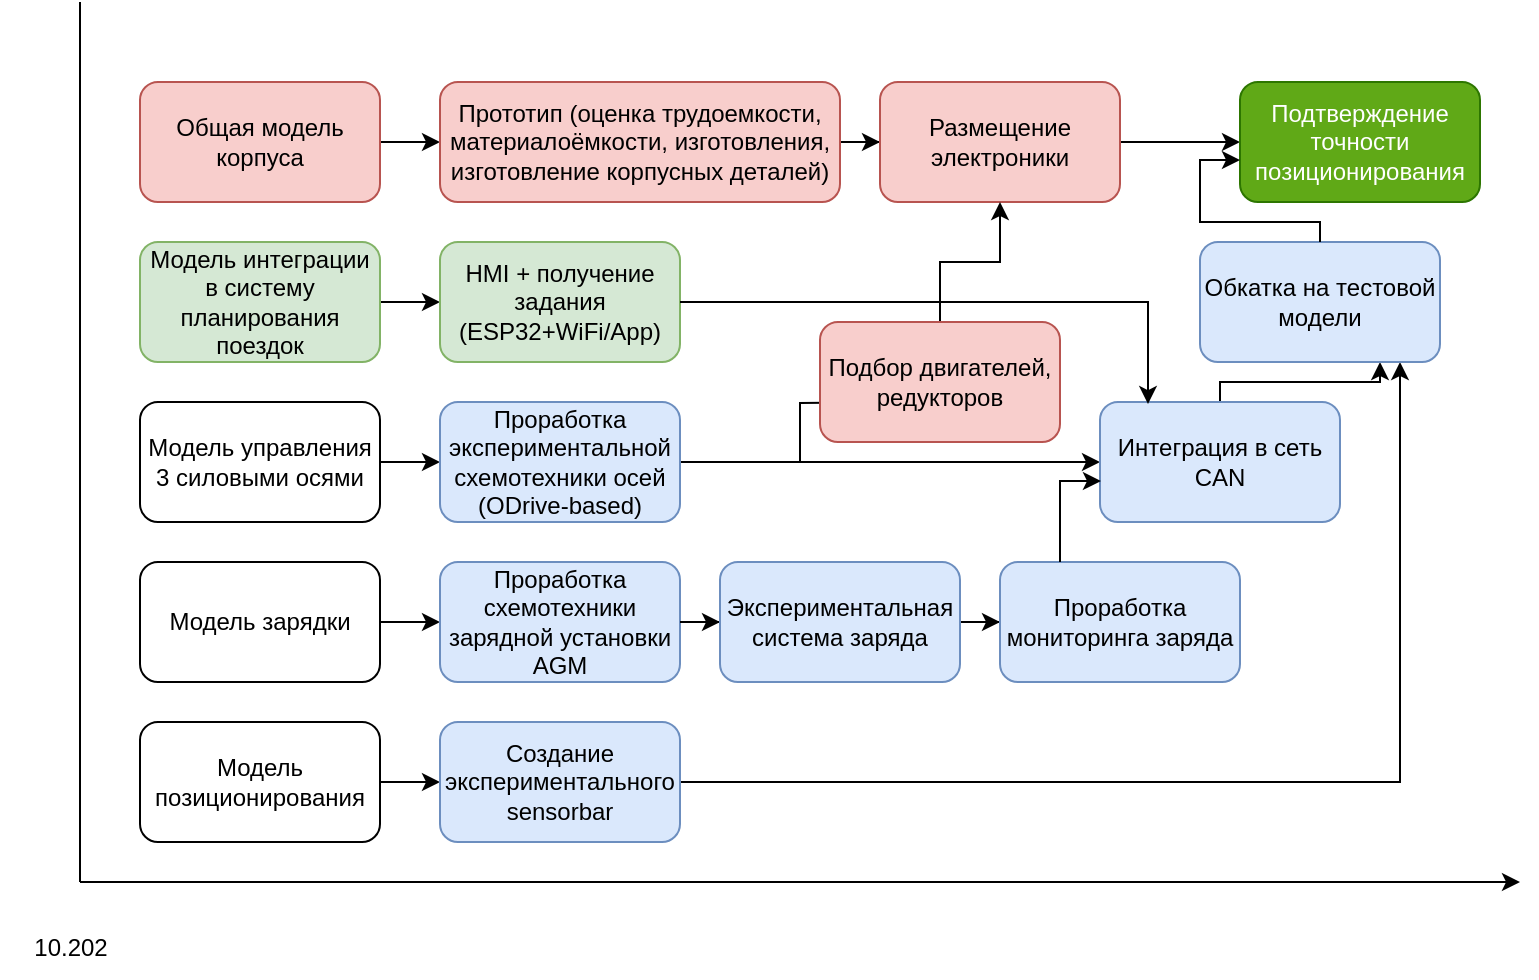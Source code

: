 <mxfile version="24.8.4" pages="2">
  <diagram name="Common model" id="DQiwPlul8rODaZ9idR1y">
    <mxGraphModel dx="658" dy="429" grid="1" gridSize="10" guides="1" tooltips="1" connect="1" arrows="1" fold="1" page="1" pageScale="1" pageWidth="827" pageHeight="1169" math="0" shadow="0">
      <root>
        <mxCell id="0" />
        <mxCell id="1" parent="0" />
        <mxCell id="ChNeA1hL08W3Tv45A1AK-1" value="" style="endArrow=classic;html=1;rounded=0;" edge="1" parent="1">
          <mxGeometry width="50" height="50" relative="1" as="geometry">
            <mxPoint x="80" y="520" as="sourcePoint" />
            <mxPoint x="800" y="520" as="targetPoint" />
          </mxGeometry>
        </mxCell>
        <mxCell id="ChNeA1hL08W3Tv45A1AK-17" value="" style="edgeStyle=orthogonalEdgeStyle;rounded=0;orthogonalLoop=1;jettySize=auto;html=1;" edge="1" parent="1" source="ChNeA1hL08W3Tv45A1AK-3" target="ChNeA1hL08W3Tv45A1AK-7">
          <mxGeometry relative="1" as="geometry" />
        </mxCell>
        <mxCell id="ChNeA1hL08W3Tv45A1AK-3" value="Общая модель корпуса" style="rounded=1;whiteSpace=wrap;html=1;fillColor=#f8cecc;strokeColor=#b85450;" vertex="1" parent="1">
          <mxGeometry x="110" y="120" width="120" height="60" as="geometry" />
        </mxCell>
        <mxCell id="ChNeA1hL08W3Tv45A1AK-15" value="" style="edgeStyle=orthogonalEdgeStyle;rounded=0;orthogonalLoop=1;jettySize=auto;html=1;" edge="1" parent="1" source="ChNeA1hL08W3Tv45A1AK-4" target="ChNeA1hL08W3Tv45A1AK-8">
          <mxGeometry relative="1" as="geometry" />
        </mxCell>
        <mxCell id="ChNeA1hL08W3Tv45A1AK-4" value="Модель управления 3 силовыми осями" style="rounded=1;whiteSpace=wrap;html=1;" vertex="1" parent="1">
          <mxGeometry x="110" y="280" width="120" height="60" as="geometry" />
        </mxCell>
        <mxCell id="ChNeA1hL08W3Tv45A1AK-18" value="" style="edgeStyle=orthogonalEdgeStyle;rounded=0;orthogonalLoop=1;jettySize=auto;html=1;" edge="1" parent="1" source="ChNeA1hL08W3Tv45A1AK-5" target="ChNeA1hL08W3Tv45A1AK-16">
          <mxGeometry relative="1" as="geometry" />
        </mxCell>
        <mxCell id="ChNeA1hL08W3Tv45A1AK-5" value="Модель позиционирования" style="rounded=1;whiteSpace=wrap;html=1;" vertex="1" parent="1">
          <mxGeometry x="110" y="440" width="120" height="60" as="geometry" />
        </mxCell>
        <mxCell id="ChNeA1hL08W3Tv45A1AK-13" value="" style="edgeStyle=orthogonalEdgeStyle;rounded=0;orthogonalLoop=1;jettySize=auto;html=1;" edge="1" parent="1" source="ChNeA1hL08W3Tv45A1AK-6" target="ChNeA1hL08W3Tv45A1AK-11">
          <mxGeometry relative="1" as="geometry" />
        </mxCell>
        <mxCell id="ChNeA1hL08W3Tv45A1AK-6" value="Модель зарядки" style="rounded=1;whiteSpace=wrap;html=1;" vertex="1" parent="1">
          <mxGeometry x="110" y="360" width="120" height="60" as="geometry" />
        </mxCell>
        <mxCell id="ChNeA1hL08W3Tv45A1AK-32" value="" style="edgeStyle=orthogonalEdgeStyle;rounded=0;orthogonalLoop=1;jettySize=auto;html=1;" edge="1" parent="1" source="ChNeA1hL08W3Tv45A1AK-7" target="ChNeA1hL08W3Tv45A1AK-31">
          <mxGeometry relative="1" as="geometry" />
        </mxCell>
        <mxCell id="ChNeA1hL08W3Tv45A1AK-7" value="Прототип (оценка трудоемкости, материалоёмкости, изготовления, изготовление корпусных деталей)" style="rounded=1;whiteSpace=wrap;html=1;fillColor=#f8cecc;strokeColor=#b85450;" vertex="1" parent="1">
          <mxGeometry x="260" y="120" width="200" height="60" as="geometry" />
        </mxCell>
        <mxCell id="ChNeA1hL08W3Tv45A1AK-20" value="" style="edgeStyle=orthogonalEdgeStyle;rounded=0;orthogonalLoop=1;jettySize=auto;html=1;" edge="1" parent="1" source="ChNeA1hL08W3Tv45A1AK-8" target="ChNeA1hL08W3Tv45A1AK-19">
          <mxGeometry relative="1" as="geometry" />
        </mxCell>
        <mxCell id="ChNeA1hL08W3Tv45A1AK-36" style="edgeStyle=orthogonalEdgeStyle;rounded=0;orthogonalLoop=1;jettySize=auto;html=1;" edge="1" parent="1" source="ChNeA1hL08W3Tv45A1AK-8">
          <mxGeometry relative="1" as="geometry">
            <mxPoint x="500" y="280" as="targetPoint" />
          </mxGeometry>
        </mxCell>
        <mxCell id="ChNeA1hL08W3Tv45A1AK-8" value="Проработка экспериментальной&lt;div&gt;схемотехники осей (ODrive-based)&lt;/div&gt;" style="rounded=1;whiteSpace=wrap;html=1;fillColor=#dae8fc;strokeColor=#6c8ebf;" vertex="1" parent="1">
          <mxGeometry x="260" y="280" width="120" height="60" as="geometry" />
        </mxCell>
        <mxCell id="ChNeA1hL08W3Tv45A1AK-10" value="10.202" style="text;html=1;align=center;verticalAlign=middle;resizable=0;points=[];autosize=1;strokeColor=none;fillColor=none;" vertex="1" parent="1">
          <mxGeometry x="40" y="538" width="70" height="30" as="geometry" />
        </mxCell>
        <mxCell id="ChNeA1hL08W3Tv45A1AK-14" value="" style="edgeStyle=orthogonalEdgeStyle;rounded=0;orthogonalLoop=1;jettySize=auto;html=1;" edge="1" parent="1" source="ChNeA1hL08W3Tv45A1AK-42" target="ChNeA1hL08W3Tv45A1AK-12">
          <mxGeometry relative="1" as="geometry" />
        </mxCell>
        <mxCell id="ChNeA1hL08W3Tv45A1AK-11" value="Проработка схемотехники зарядной установки AGM" style="rounded=1;whiteSpace=wrap;html=1;fillColor=#dae8fc;strokeColor=#6c8ebf;" vertex="1" parent="1">
          <mxGeometry x="260" y="360" width="120" height="60" as="geometry" />
        </mxCell>
        <mxCell id="ChNeA1hL08W3Tv45A1AK-12" value="Проработка мониторинга заряда" style="rounded=1;whiteSpace=wrap;html=1;fillColor=#dae8fc;strokeColor=#6c8ebf;" vertex="1" parent="1">
          <mxGeometry x="540" y="360" width="120" height="60" as="geometry" />
        </mxCell>
        <mxCell id="T3flJFtCANlq7AjZzkL6-3" value="" style="edgeStyle=orthogonalEdgeStyle;rounded=0;orthogonalLoop=1;jettySize=auto;html=1;" edge="1" parent="1" source="ChNeA1hL08W3Tv45A1AK-16" target="T3flJFtCANlq7AjZzkL6-1">
          <mxGeometry relative="1" as="geometry">
            <Array as="points">
              <mxPoint x="740" y="470" />
            </Array>
          </mxGeometry>
        </mxCell>
        <mxCell id="ChNeA1hL08W3Tv45A1AK-16" value="Создание экспериментального sensorbar" style="rounded=1;whiteSpace=wrap;html=1;fillColor=#dae8fc;strokeColor=#6c8ebf;" vertex="1" parent="1">
          <mxGeometry x="260" y="440" width="120" height="60" as="geometry" />
        </mxCell>
        <mxCell id="T3flJFtCANlq7AjZzkL6-13" style="edgeStyle=orthogonalEdgeStyle;rounded=0;orthogonalLoop=1;jettySize=auto;html=1;entryX=0.75;entryY=1;entryDx=0;entryDy=0;" edge="1" parent="1" source="ChNeA1hL08W3Tv45A1AK-19" target="T3flJFtCANlq7AjZzkL6-1">
          <mxGeometry relative="1" as="geometry">
            <Array as="points">
              <mxPoint x="650" y="270" />
              <mxPoint x="730" y="270" />
            </Array>
          </mxGeometry>
        </mxCell>
        <mxCell id="ChNeA1hL08W3Tv45A1AK-19" value="Интеграция в сеть CAN" style="rounded=1;whiteSpace=wrap;html=1;fillColor=#dae8fc;strokeColor=#6c8ebf;" vertex="1" parent="1">
          <mxGeometry x="590" y="280" width="120" height="60" as="geometry" />
        </mxCell>
        <mxCell id="ChNeA1hL08W3Tv45A1AK-28" style="edgeStyle=orthogonalEdgeStyle;rounded=0;orthogonalLoop=1;jettySize=auto;html=1;" edge="1" parent="1" source="ChNeA1hL08W3Tv45A1AK-24" target="ChNeA1hL08W3Tv45A1AK-25">
          <mxGeometry relative="1" as="geometry" />
        </mxCell>
        <mxCell id="ChNeA1hL08W3Tv45A1AK-24" value="Модель интеграции в систему планирования поездок" style="rounded=1;whiteSpace=wrap;html=1;fillColor=#d5e8d4;strokeColor=#82b366;" vertex="1" parent="1">
          <mxGeometry x="110" y="200" width="120" height="60" as="geometry" />
        </mxCell>
        <mxCell id="ChNeA1hL08W3Tv45A1AK-25" value="HMI + получение задания&lt;div&gt;(ESP32+WiFi/App)&lt;/div&gt;" style="rounded=1;whiteSpace=wrap;html=1;fillColor=#d5e8d4;strokeColor=#82b366;" vertex="1" parent="1">
          <mxGeometry x="260" y="200" width="120" height="60" as="geometry" />
        </mxCell>
        <mxCell id="ChNeA1hL08W3Tv45A1AK-29" style="edgeStyle=orthogonalEdgeStyle;rounded=0;orthogonalLoop=1;jettySize=auto;html=1;entryX=0.2;entryY=0.017;entryDx=0;entryDy=0;entryPerimeter=0;" edge="1" parent="1" source="ChNeA1hL08W3Tv45A1AK-25" target="ChNeA1hL08W3Tv45A1AK-19">
          <mxGeometry relative="1" as="geometry" />
        </mxCell>
        <mxCell id="ChNeA1hL08W3Tv45A1AK-40" value="" style="edgeStyle=orthogonalEdgeStyle;rounded=0;orthogonalLoop=1;jettySize=auto;html=1;" edge="1" parent="1" source="ChNeA1hL08W3Tv45A1AK-31" target="ChNeA1hL08W3Tv45A1AK-39">
          <mxGeometry relative="1" as="geometry" />
        </mxCell>
        <mxCell id="ChNeA1hL08W3Tv45A1AK-31" value="Размещение электроники" style="rounded=1;whiteSpace=wrap;html=1;fillColor=#f8cecc;strokeColor=#b85450;" vertex="1" parent="1">
          <mxGeometry x="480" y="120" width="120" height="60" as="geometry" />
        </mxCell>
        <mxCell id="ChNeA1hL08W3Tv45A1AK-34" value="" style="endArrow=none;html=1;rounded=0;" edge="1" parent="1">
          <mxGeometry width="50" height="50" relative="1" as="geometry">
            <mxPoint x="80" y="520" as="sourcePoint" />
            <mxPoint x="80" y="80" as="targetPoint" />
          </mxGeometry>
        </mxCell>
        <mxCell id="ChNeA1hL08W3Tv45A1AK-38" style="edgeStyle=orthogonalEdgeStyle;rounded=0;orthogonalLoop=1;jettySize=auto;html=1;entryX=0.5;entryY=1;entryDx=0;entryDy=0;" edge="1" parent="1" source="ChNeA1hL08W3Tv45A1AK-37" target="ChNeA1hL08W3Tv45A1AK-31">
          <mxGeometry relative="1" as="geometry" />
        </mxCell>
        <mxCell id="ChNeA1hL08W3Tv45A1AK-37" value="Подбор двигателей, редукторов" style="rounded=1;whiteSpace=wrap;html=1;fillColor=#f8cecc;strokeColor=#b85450;" vertex="1" parent="1">
          <mxGeometry x="450" y="240" width="120" height="60" as="geometry" />
        </mxCell>
        <mxCell id="ChNeA1hL08W3Tv45A1AK-39" value="Подтверждение точности позиционирования" style="rounded=1;whiteSpace=wrap;html=1;fillColor=#60a917;strokeColor=#2D7600;fontColor=#ffffff;" vertex="1" parent="1">
          <mxGeometry x="660" y="120" width="120" height="60" as="geometry" />
        </mxCell>
        <mxCell id="ChNeA1hL08W3Tv45A1AK-43" value="" style="edgeStyle=orthogonalEdgeStyle;rounded=0;orthogonalLoop=1;jettySize=auto;html=1;" edge="1" parent="1" source="ChNeA1hL08W3Tv45A1AK-11" target="ChNeA1hL08W3Tv45A1AK-42">
          <mxGeometry relative="1" as="geometry">
            <mxPoint x="390" y="390" as="sourcePoint" />
            <mxPoint x="530" y="390" as="targetPoint" />
          </mxGeometry>
        </mxCell>
        <mxCell id="ChNeA1hL08W3Tv45A1AK-42" value="Экспериментальная система заряда" style="rounded=1;whiteSpace=wrap;html=1;fillColor=#dae8fc;strokeColor=#6c8ebf;" vertex="1" parent="1">
          <mxGeometry x="400" y="360" width="120" height="60" as="geometry" />
        </mxCell>
        <mxCell id="T3flJFtCANlq7AjZzkL6-1" value="Обкатка на тестовой модели" style="rounded=1;whiteSpace=wrap;html=1;fillColor=#dae8fc;strokeColor=#6c8ebf;" vertex="1" parent="1">
          <mxGeometry x="640" y="200" width="120" height="60" as="geometry" />
        </mxCell>
        <mxCell id="T3flJFtCANlq7AjZzkL6-10" style="edgeStyle=orthogonalEdgeStyle;rounded=0;orthogonalLoop=1;jettySize=auto;html=1;entryX=0;entryY=0.65;entryDx=0;entryDy=0;entryPerimeter=0;" edge="1" parent="1" source="T3flJFtCANlq7AjZzkL6-1" target="ChNeA1hL08W3Tv45A1AK-39">
          <mxGeometry relative="1" as="geometry">
            <Array as="points">
              <mxPoint x="700" y="190" />
              <mxPoint x="640" y="190" />
              <mxPoint x="640" y="159" />
            </Array>
          </mxGeometry>
        </mxCell>
        <mxCell id="T3flJFtCANlq7AjZzkL6-14" style="edgeStyle=orthogonalEdgeStyle;rounded=0;orthogonalLoop=1;jettySize=auto;html=1;entryX=0.004;entryY=0.659;entryDx=0;entryDy=0;entryPerimeter=0;" edge="1" parent="1" source="ChNeA1hL08W3Tv45A1AK-12" target="ChNeA1hL08W3Tv45A1AK-19">
          <mxGeometry relative="1" as="geometry">
            <Array as="points">
              <mxPoint x="570" y="320" />
            </Array>
          </mxGeometry>
        </mxCell>
      </root>
    </mxGraphModel>
  </diagram>
  <diagram id="gvKyE9CmvKzYFkRHO_VB" name="Positioning MVP">
    <mxGraphModel dx="1122" dy="732" grid="1" gridSize="10" guides="1" tooltips="1" connect="1" arrows="1" fold="1" page="1" pageScale="1" pageWidth="827" pageHeight="1169" math="0" shadow="0">
      <root>
        <mxCell id="0" />
        <mxCell id="1" parent="0" />
        <mxCell id="hCOl66x6lOP0CouyzmRs-1" value="" style="rounded=0;whiteSpace=wrap;html=1;" vertex="1" parent="1">
          <mxGeometry x="10" y="250" width="790" height="80" as="geometry" />
        </mxCell>
        <mxCell id="hCOl66x6lOP0CouyzmRs-2" value="STM32" style="rounded=0;whiteSpace=wrap;html=1;" vertex="1" parent="1">
          <mxGeometry x="20" y="260" width="120" height="60" as="geometry" />
        </mxCell>
        <mxCell id="hCOl66x6lOP0CouyzmRs-3" value="" style="rounded=0;whiteSpace=wrap;html=1;" vertex="1" parent="1">
          <mxGeometry x="170" y="250" width="40" height="20" as="geometry" />
        </mxCell>
        <mxCell id="hCOl66x6lOP0CouyzmRs-4" value="" style="rounded=0;whiteSpace=wrap;html=1;" vertex="1" parent="1">
          <mxGeometry x="270" y="310" width="40" height="20" as="geometry" />
        </mxCell>
        <mxCell id="hCOl66x6lOP0CouyzmRs-5" value="" style="rounded=0;whiteSpace=wrap;html=1;" vertex="1" parent="1">
          <mxGeometry x="360" y="250" width="40" height="20" as="geometry" />
        </mxCell>
        <mxCell id="hCOl66x6lOP0CouyzmRs-6" value="" style="rounded=0;whiteSpace=wrap;html=1;" vertex="1" parent="1">
          <mxGeometry x="490" y="310" width="40" height="20" as="geometry" />
        </mxCell>
        <mxCell id="hCOl66x6lOP0CouyzmRs-7" value="" style="rounded=0;whiteSpace=wrap;html=1;" vertex="1" parent="1">
          <mxGeometry x="600" y="250" width="40" height="20" as="geometry" />
        </mxCell>
        <mxCell id="hCOl66x6lOP0CouyzmRs-8" value="" style="rounded=0;whiteSpace=wrap;html=1;" vertex="1" parent="1">
          <mxGeometry x="720" y="310" width="40" height="20" as="geometry" />
        </mxCell>
        <mxCell id="hCOl66x6lOP0CouyzmRs-9" value="" style="rounded=0;whiteSpace=wrap;html=1;" vertex="1" parent="1">
          <mxGeometry x="770" y="265" width="30" height="50" as="geometry" />
        </mxCell>
        <mxCell id="hCOl66x6lOP0CouyzmRs-10" value="" style="endArrow=none;html=1;rounded=0;exitX=1;exitY=0.5;exitDx=0;exitDy=0;entryX=0;entryY=0.5;entryDx=0;entryDy=0;shape=link;" edge="1" parent="1" source="hCOl66x6lOP0CouyzmRs-2" target="hCOl66x6lOP0CouyzmRs-9">
          <mxGeometry width="50" height="50" relative="1" as="geometry">
            <mxPoint x="390" y="350" as="sourcePoint" />
            <mxPoint x="440" y="300" as="targetPoint" />
            <Array as="points">
              <mxPoint x="270" y="290" />
            </Array>
          </mxGeometry>
        </mxCell>
        <mxCell id="hCOl66x6lOP0CouyzmRs-11" value="" style="rounded=0;whiteSpace=wrap;html=1;" vertex="1" parent="1">
          <mxGeometry x="10" y="400" width="790" height="80" as="geometry" />
        </mxCell>
        <mxCell id="hCOl66x6lOP0CouyzmRs-13" value="" style="rounded=0;whiteSpace=wrap;html=1;" vertex="1" parent="1">
          <mxGeometry x="170" y="400" width="40" height="20" as="geometry" />
        </mxCell>
        <mxCell id="hCOl66x6lOP0CouyzmRs-14" value="" style="rounded=0;whiteSpace=wrap;html=1;" vertex="1" parent="1">
          <mxGeometry x="270" y="460" width="40" height="20" as="geometry" />
        </mxCell>
        <mxCell id="hCOl66x6lOP0CouyzmRs-15" value="" style="rounded=0;whiteSpace=wrap;html=1;" vertex="1" parent="1">
          <mxGeometry x="360" y="400" width="40" height="20" as="geometry" />
        </mxCell>
        <mxCell id="hCOl66x6lOP0CouyzmRs-16" value="" style="rounded=0;whiteSpace=wrap;html=1;" vertex="1" parent="1">
          <mxGeometry x="490" y="460" width="40" height="20" as="geometry" />
        </mxCell>
        <mxCell id="hCOl66x6lOP0CouyzmRs-17" value="" style="rounded=0;whiteSpace=wrap;html=1;" vertex="1" parent="1">
          <mxGeometry x="600" y="400" width="40" height="20" as="geometry" />
        </mxCell>
        <mxCell id="hCOl66x6lOP0CouyzmRs-18" value="" style="rounded=0;whiteSpace=wrap;html=1;" vertex="1" parent="1">
          <mxGeometry x="720" y="460" width="40" height="20" as="geometry" />
        </mxCell>
        <mxCell id="hCOl66x6lOP0CouyzmRs-19" value="" style="rounded=0;whiteSpace=wrap;html=1;" vertex="1" parent="1">
          <mxGeometry x="770" y="415" width="30" height="50" as="geometry" />
        </mxCell>
        <mxCell id="hCOl66x6lOP0CouyzmRs-20" value="" style="endArrow=none;html=1;rounded=0;exitX=1;exitY=0.5;exitDx=0;exitDy=0;entryX=0;entryY=0.5;entryDx=0;entryDy=0;shape=link;" edge="1" parent="1" source="hCOl66x6lOP0CouyzmRs-21" target="hCOl66x6lOP0CouyzmRs-19">
          <mxGeometry width="50" height="50" relative="1" as="geometry">
            <mxPoint x="140" y="440" as="sourcePoint" />
            <mxPoint x="440" y="450" as="targetPoint" />
          </mxGeometry>
        </mxCell>
        <mxCell id="hCOl66x6lOP0CouyzmRs-21" value="" style="rounded=0;whiteSpace=wrap;html=1;" vertex="1" parent="1">
          <mxGeometry x="10" y="415" width="30" height="50" as="geometry" />
        </mxCell>
        <mxCell id="hCOl66x6lOP0CouyzmRs-25" value="Magnet" style="ellipse;whiteSpace=wrap;html=1;aspect=fixed;" vertex="1" parent="1">
          <mxGeometry x="240" y="190" width="40" height="40" as="geometry" />
        </mxCell>
        <mxCell id="hCOl66x6lOP0CouyzmRs-26" value="" style="curved=1;endArrow=classic;html=1;rounded=0;fillColor=#d80073;strokeColor=#A50040;" edge="1" parent="1">
          <mxGeometry width="50" height="50" relative="1" as="geometry">
            <mxPoint x="340" y="220" as="sourcePoint" />
            <mxPoint x="180" y="220" as="targetPoint" />
            <Array as="points">
              <mxPoint x="280" y="280" />
              <mxPoint x="180" y="230" />
            </Array>
          </mxGeometry>
        </mxCell>
        <mxCell id="hCOl66x6lOP0CouyzmRs-27" value="" style="curved=1;endArrow=classic;html=1;rounded=0;fillColor=#a20025;strokeColor=#6F0000;" edge="1" parent="1">
          <mxGeometry width="50" height="50" relative="1" as="geometry">
            <mxPoint x="380" y="250" as="sourcePoint" />
            <mxPoint x="160" y="240" as="targetPoint" />
            <Array as="points">
              <mxPoint x="280" y="310" />
              <mxPoint x="160" y="250" />
            </Array>
          </mxGeometry>
        </mxCell>
        <mxCell id="hCOl66x6lOP0CouyzmRs-28" value="" style="curved=1;endArrow=classic;html=1;rounded=0;fillColor=#a0522d;strokeColor=#6D1F00;" edge="1" parent="1">
          <mxGeometry width="50" height="50" relative="1" as="geometry">
            <mxPoint x="460" y="240" as="sourcePoint" />
            <mxPoint x="120" y="245" as="targetPoint" />
            <Array as="points">
              <mxPoint x="290" y="370" />
              <mxPoint x="120" y="255" />
            </Array>
          </mxGeometry>
        </mxCell>
        <mxCell id="hCOl66x6lOP0CouyzmRs-29" value="I2C" style="text;html=1;align=center;verticalAlign=middle;resizable=0;points=[];autosize=1;strokeColor=none;fillColor=none;" vertex="1" parent="1">
          <mxGeometry x="520" y="260" width="40" height="30" as="geometry" />
        </mxCell>
        <mxCell id="hCOl66x6lOP0CouyzmRs-30" value="I2C" style="text;html=1;align=center;verticalAlign=middle;resizable=0;points=[];autosize=1;strokeColor=none;fillColor=none;" vertex="1" parent="1">
          <mxGeometry x="530" y="410" width="40" height="30" as="geometry" />
        </mxCell>
        <mxCell id="hCOl66x6lOP0CouyzmRs-32" value="" style="endArrow=classic;startArrow=classic;html=1;rounded=0;exitX=0;exitY=0.5;exitDx=0;exitDy=0;entryX=1;entryY=0.5;entryDx=0;entryDy=0;" edge="1" parent="1" source="hCOl66x6lOP0CouyzmRs-21" target="hCOl66x6lOP0CouyzmRs-9">
          <mxGeometry width="50" height="50" relative="1" as="geometry">
            <mxPoint x="300" y="330" as="sourcePoint" />
            <mxPoint x="350" y="280" as="targetPoint" />
          </mxGeometry>
        </mxCell>
        <mxCell id="hCOl66x6lOP0CouyzmRs-33" value="" style="rounded=0;whiteSpace=wrap;html=1;" vertex="1" parent="1">
          <mxGeometry x="10" y="545" width="790" height="80" as="geometry" />
        </mxCell>
        <mxCell id="hCOl66x6lOP0CouyzmRs-34" value="" style="rounded=0;whiteSpace=wrap;html=1;" vertex="1" parent="1">
          <mxGeometry x="170" y="545" width="40" height="20" as="geometry" />
        </mxCell>
        <mxCell id="hCOl66x6lOP0CouyzmRs-35" value="" style="rounded=0;whiteSpace=wrap;html=1;" vertex="1" parent="1">
          <mxGeometry x="270" y="605" width="40" height="20" as="geometry" />
        </mxCell>
        <mxCell id="hCOl66x6lOP0CouyzmRs-36" value="" style="rounded=0;whiteSpace=wrap;html=1;" vertex="1" parent="1">
          <mxGeometry x="360" y="545" width="40" height="20" as="geometry" />
        </mxCell>
        <mxCell id="hCOl66x6lOP0CouyzmRs-37" value="" style="rounded=0;whiteSpace=wrap;html=1;" vertex="1" parent="1">
          <mxGeometry x="490" y="605" width="40" height="20" as="geometry" />
        </mxCell>
        <mxCell id="hCOl66x6lOP0CouyzmRs-38" value="" style="rounded=0;whiteSpace=wrap;html=1;" vertex="1" parent="1">
          <mxGeometry x="600" y="545" width="40" height="20" as="geometry" />
        </mxCell>
        <mxCell id="hCOl66x6lOP0CouyzmRs-39" value="" style="rounded=0;whiteSpace=wrap;html=1;" vertex="1" parent="1">
          <mxGeometry x="720" y="605" width="40" height="20" as="geometry" />
        </mxCell>
        <mxCell id="hCOl66x6lOP0CouyzmRs-40" value="" style="rounded=0;whiteSpace=wrap;html=1;" vertex="1" parent="1">
          <mxGeometry x="770" y="560" width="30" height="50" as="geometry" />
        </mxCell>
        <mxCell id="hCOl66x6lOP0CouyzmRs-41" value="" style="endArrow=none;html=1;rounded=0;exitX=1;exitY=0.5;exitDx=0;exitDy=0;entryX=0;entryY=0.5;entryDx=0;entryDy=0;shape=link;" edge="1" parent="1" source="hCOl66x6lOP0CouyzmRs-42" target="hCOl66x6lOP0CouyzmRs-40">
          <mxGeometry width="50" height="50" relative="1" as="geometry">
            <mxPoint x="140" y="585" as="sourcePoint" />
            <mxPoint x="440" y="595" as="targetPoint" />
          </mxGeometry>
        </mxCell>
        <mxCell id="hCOl66x6lOP0CouyzmRs-42" value="" style="rounded=0;whiteSpace=wrap;html=1;" vertex="1" parent="1">
          <mxGeometry x="10" y="560" width="30" height="50" as="geometry" />
        </mxCell>
        <mxCell id="hCOl66x6lOP0CouyzmRs-43" value="I2C" style="text;html=1;align=center;verticalAlign=middle;resizable=0;points=[];autosize=1;strokeColor=none;fillColor=none;" vertex="1" parent="1">
          <mxGeometry x="530" y="555" width="40" height="30" as="geometry" />
        </mxCell>
        <mxCell id="hCOl66x6lOP0CouyzmRs-44" value="" style="endArrow=classic;startArrow=classic;html=1;rounded=0;exitX=0;exitY=0.5;exitDx=0;exitDy=0;entryX=1;entryY=0.5;entryDx=0;entryDy=0;" edge="1" parent="1">
          <mxGeometry width="50" height="50" relative="1" as="geometry">
            <mxPoint x="10" y="590" as="sourcePoint" />
            <mxPoint x="800" y="440" as="targetPoint" />
          </mxGeometry>
        </mxCell>
      </root>
    </mxGraphModel>
  </diagram>
</mxfile>
